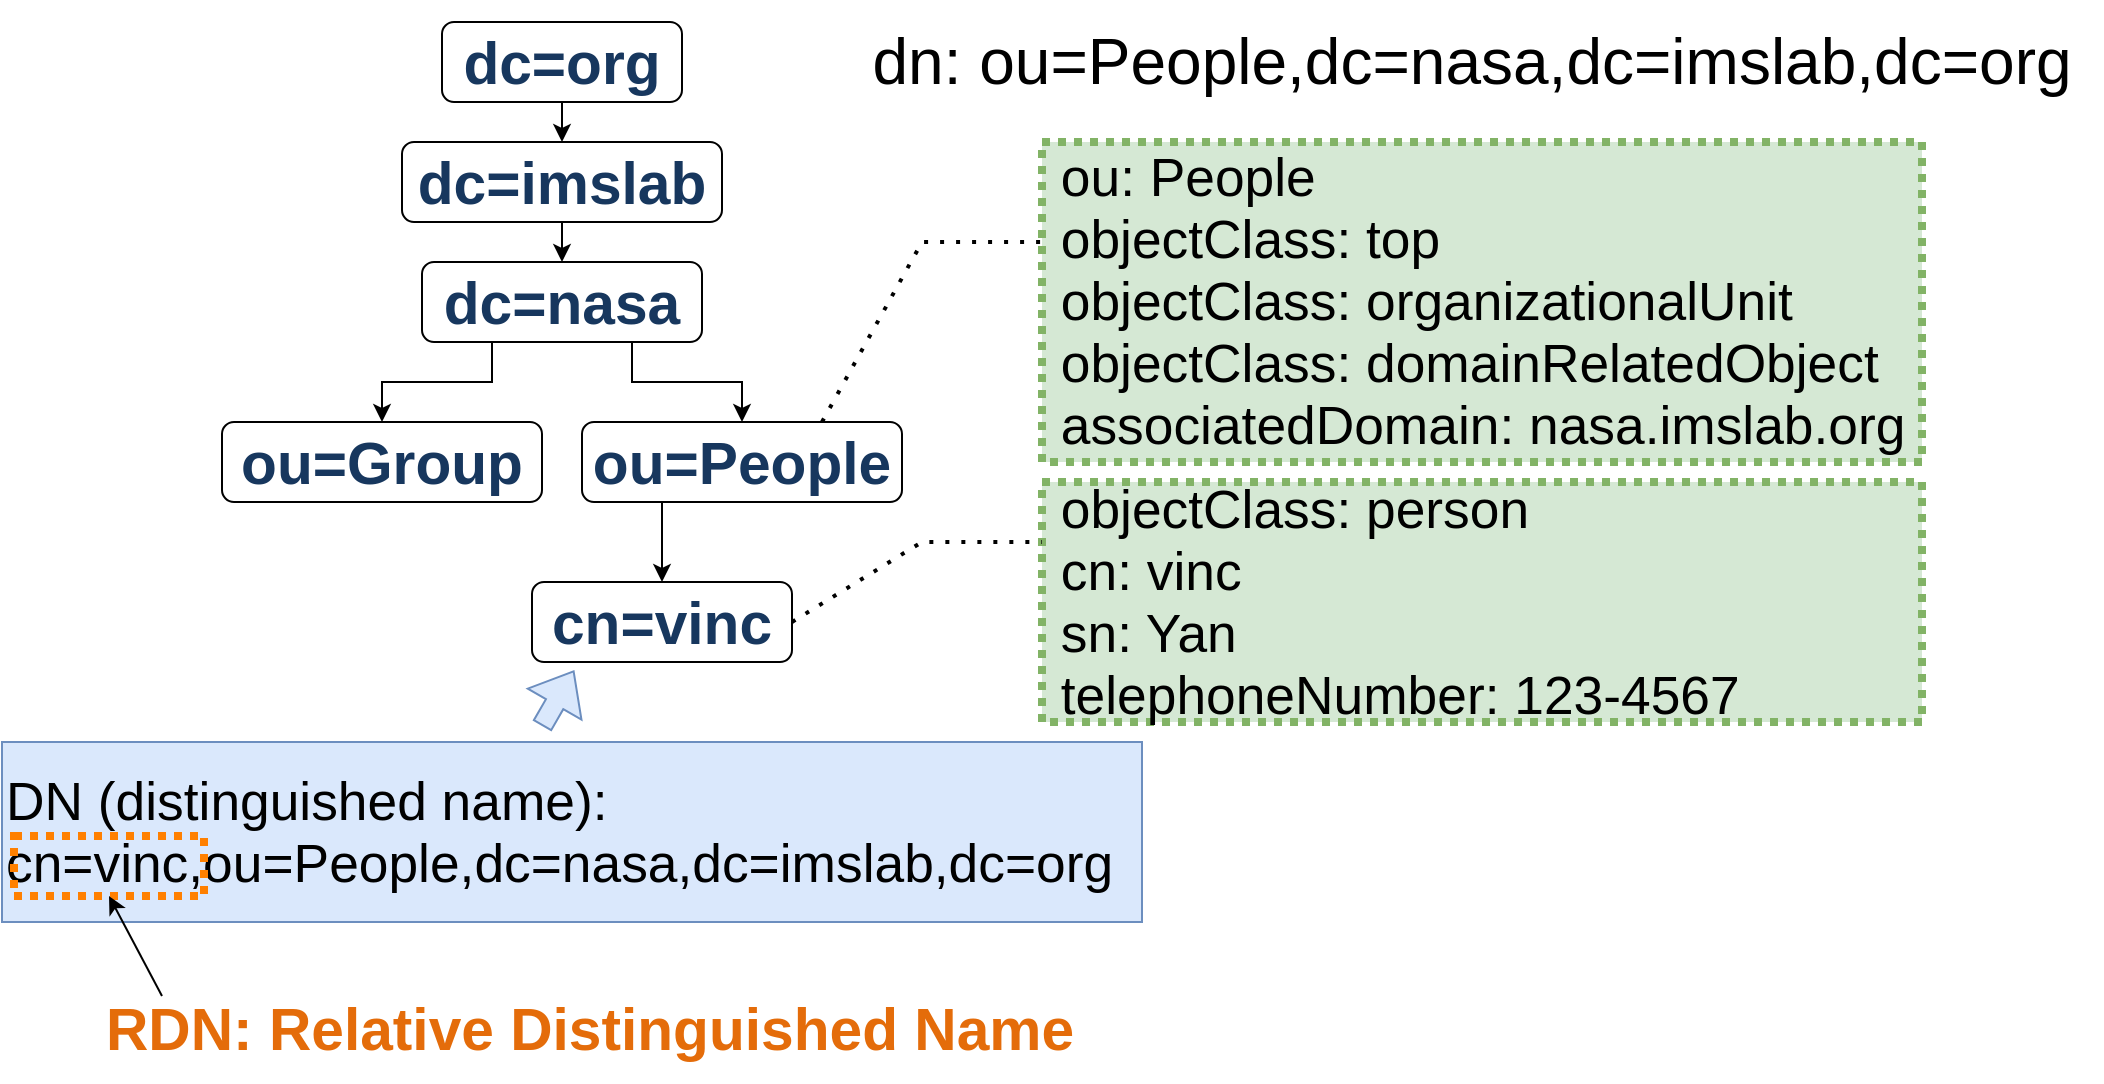 <mxfile version="18.0.3" type="github">
  <diagram id="3WVFSegH6ydpg6aKXp3P" name="Page-1">
    <mxGraphModel dx="1673" dy="821" grid="1" gridSize="10" guides="1" tooltips="1" connect="1" arrows="1" fold="1" page="1" pageScale="1" pageWidth="827" pageHeight="1169" math="0" shadow="0">
      <root>
        <mxCell id="0" />
        <mxCell id="1" parent="0" />
        <mxCell id="ZvNLoXMq3XS8w7rEFli2-1" style="edgeStyle=orthogonalEdgeStyle;rounded=0;orthogonalLoop=1;jettySize=auto;html=1;exitX=0.5;exitY=1;exitDx=0;exitDy=0;entryX=0.5;entryY=0;entryDx=0;entryDy=0;fontSize=29;" parent="1" source="ZvNLoXMq3XS8w7rEFli2-2" target="ZvNLoXMq3XS8w7rEFli2-4" edge="1">
          <mxGeometry relative="1" as="geometry" />
        </mxCell>
        <mxCell id="ZvNLoXMq3XS8w7rEFli2-2" value="&lt;p style=&quot;line-height: normal; margin: 0pt 0in; text-indent: 0in; direction: ltr; unicode-bidi: embed; vertical-align: baseline; word-break: normal;&quot;&gt;&lt;span style=&quot;font-size: 22pt; font-family: Arial; font-variant-numeric: normal; font-variant-east-asian: normal; color: rgb(23, 55, 94); font-weight: bold;&quot;&gt;dc=org&lt;/span&gt;&lt;/p&gt;" style="rounded=1;whiteSpace=wrap;html=1;" parent="1" vertex="1">
          <mxGeometry x="320" y="40" width="120" height="40" as="geometry" />
        </mxCell>
        <mxCell id="ZvNLoXMq3XS8w7rEFli2-3" style="edgeStyle=orthogonalEdgeStyle;rounded=0;orthogonalLoop=1;jettySize=auto;html=1;exitX=0.5;exitY=1;exitDx=0;exitDy=0;entryX=0.5;entryY=0;entryDx=0;entryDy=0;fontSize=29;" parent="1" source="ZvNLoXMq3XS8w7rEFli2-4" target="ZvNLoXMq3XS8w7rEFli2-7" edge="1">
          <mxGeometry relative="1" as="geometry" />
        </mxCell>
        <mxCell id="ZvNLoXMq3XS8w7rEFli2-4" value="&lt;p style=&quot;line-height: normal; margin: 0pt 0in; text-indent: 0in; direction: ltr; unicode-bidi: embed; vertical-align: baseline; word-break: normal;&quot;&gt;&lt;span style=&quot;font-size: 22pt; font-family: Arial; font-variant-numeric: normal; font-variant-east-asian: normal; color: rgb(23, 55, 94); font-weight: bold;&quot;&gt;d&lt;/span&gt;&lt;span style=&quot;font-size: 22pt; font-family: Arial; font-variant-numeric: normal; font-variant-east-asian: normal; color: rgb(23, 55, 94); font-weight: bold; vertical-align: baseline;&quot;&gt;c=imslab&lt;/span&gt;&lt;/p&gt;" style="rounded=1;whiteSpace=wrap;html=1;" parent="1" vertex="1">
          <mxGeometry x="300" y="100" width="160" height="40" as="geometry" />
        </mxCell>
        <mxCell id="ZvNLoXMq3XS8w7rEFli2-5" style="edgeStyle=orthogonalEdgeStyle;rounded=0;orthogonalLoop=1;jettySize=auto;html=1;exitX=0.25;exitY=1;exitDx=0;exitDy=0;entryX=0.5;entryY=0;entryDx=0;entryDy=0;fontSize=29;" parent="1" source="ZvNLoXMq3XS8w7rEFli2-7" target="ZvNLoXMq3XS8w7rEFli2-10" edge="1">
          <mxGeometry relative="1" as="geometry" />
        </mxCell>
        <mxCell id="ZvNLoXMq3XS8w7rEFli2-6" style="edgeStyle=orthogonalEdgeStyle;rounded=0;orthogonalLoop=1;jettySize=auto;html=1;exitX=0.75;exitY=1;exitDx=0;exitDy=0;entryX=0.5;entryY=0;entryDx=0;entryDy=0;fontSize=29;" parent="1" source="ZvNLoXMq3XS8w7rEFli2-7" target="ZvNLoXMq3XS8w7rEFli2-13" edge="1">
          <mxGeometry relative="1" as="geometry" />
        </mxCell>
        <mxCell id="ZvNLoXMq3XS8w7rEFli2-7" value="&lt;p style=&quot;line-height: normal; margin: 0pt 0in; text-indent: 0in; direction: ltr; unicode-bidi: embed; vertical-align: baseline; word-break: normal;&quot;&gt;&lt;span style=&quot;font-size: 22pt; font-family: Arial; font-variant-numeric: normal; font-variant-east-asian: normal; color: rgb(23, 55, 94); font-weight: bold;&quot;&gt;dc=&lt;/span&gt;&lt;span style=&quot;font-size: 22pt; font-family: Arial; font-variant-numeric: normal; font-variant-east-asian: normal; color: rgb(23, 55, 94); font-weight: bold;&quot;&gt;nasa&lt;/span&gt;&lt;/p&gt;" style="rounded=1;whiteSpace=wrap;html=1;" parent="1" vertex="1">
          <mxGeometry x="310" y="160" width="140" height="40" as="geometry" />
        </mxCell>
        <mxCell id="ZvNLoXMq3XS8w7rEFli2-10" value="&lt;p style=&quot;line-height: normal; margin: 0pt 0in; text-indent: 0in; direction: ltr; unicode-bidi: embed; vertical-align: baseline; word-break: normal;&quot;&gt;&lt;span style=&quot;font-size: 22pt; font-family: Arial; font-variant-numeric: normal; font-variant-east-asian: normal; color: rgb(23, 55, 94); font-weight: bold;&quot;&gt;o&lt;/span&gt;&lt;span style=&quot;font-size: 22pt; font-family: Arial; font-variant-numeric: normal; font-variant-east-asian: normal; color: rgb(23, 55, 94); font-weight: bold; vertical-align: baseline;&quot;&gt;u&lt;/span&gt;&lt;span style=&quot;font-size: 22pt; font-family: Arial; font-variant-numeric: normal; font-variant-east-asian: normal; color: rgb(23, 55, 94); font-weight: bold; vertical-align: baseline;&quot;&gt;=&lt;/span&gt;&lt;span style=&quot;font-size: 22pt; font-family: Arial; font-variant-numeric: normal; font-variant-east-asian: normal; color: rgb(23, 55, 94); font-weight: bold;&quot;&gt;Group&lt;/span&gt;&lt;/p&gt;" style="rounded=1;whiteSpace=wrap;html=1;" parent="1" vertex="1">
          <mxGeometry x="210" y="240" width="160" height="40" as="geometry" />
        </mxCell>
        <mxCell id="ZvNLoXMq3XS8w7rEFli2-11" style="edgeStyle=orthogonalEdgeStyle;rounded=0;orthogonalLoop=1;jettySize=auto;html=1;exitX=0.25;exitY=1;exitDx=0;exitDy=0;fontSize=29;" parent="1" source="ZvNLoXMq3XS8w7rEFli2-13" target="ZvNLoXMq3XS8w7rEFli2-17" edge="1">
          <mxGeometry relative="1" as="geometry" />
        </mxCell>
        <mxCell id="ZvNLoXMq3XS8w7rEFli2-13" value="&lt;p style=&quot;line-height: normal; margin: 0pt 0in; text-indent: 0in; direction: ltr; unicode-bidi: embed; vertical-align: baseline; word-break: normal;&quot;&gt;&lt;span style=&quot;font-size: 22pt; font-family: Arial; font-variant-numeric: normal; font-variant-east-asian: normal; color: rgb(23, 55, 94); font-weight: bold;&quot;&gt;o&lt;/span&gt;&lt;span style=&quot;font-size: 22pt; font-family: Arial; font-variant-numeric: normal; font-variant-east-asian: normal; color: rgb(23, 55, 94); font-weight: bold; vertical-align: baseline;&quot;&gt;u&lt;/span&gt;&lt;span style=&quot;font-size: 22pt; font-family: Arial; font-variant-numeric: normal; font-variant-east-asian: normal; color: rgb(23, 55, 94); font-weight: bold; vertical-align: baseline;&quot;&gt;=&lt;/span&gt;&lt;span style=&quot;font-size: 22pt; font-family: Arial; font-variant-numeric: normal; font-variant-east-asian: normal; color: rgb(23, 55, 94); font-weight: bold;&quot;&gt;People&lt;/span&gt;&lt;/p&gt;" style="rounded=1;whiteSpace=wrap;html=1;" parent="1" vertex="1">
          <mxGeometry x="390" y="240" width="160" height="40" as="geometry" />
        </mxCell>
        <mxCell id="ZvNLoXMq3XS8w7rEFli2-17" value="&lt;p style=&quot;line-height: normal; margin: 0pt 0in; text-indent: 0in; direction: ltr; unicode-bidi: embed; vertical-align: baseline; word-break: normal;&quot;&gt;&lt;span style=&quot;font-size: 22pt; font-family: Arial; font-variant-numeric: normal; font-variant-east-asian: normal; color: rgb(23, 55, 94); font-weight: bold;&quot;&gt;cn&lt;/span&gt;&lt;span style=&quot;font-size: 22pt; font-family: Arial; font-variant-numeric: normal; font-variant-east-asian: normal; color: rgb(23, 55, 94); font-weight: bold; vertical-align: baseline;&quot;&gt;=&lt;/span&gt;&lt;span style=&quot;font-size: 22pt; font-family: Arial; font-variant-numeric: normal; font-variant-east-asian: normal; color: rgb(23, 55, 94); font-weight: bold; vertical-align: baseline;&quot;&gt;vinc&lt;/span&gt;&lt;/p&gt;" style="rounded=1;whiteSpace=wrap;html=1;" parent="1" vertex="1">
          <mxGeometry x="365" y="320" width="130" height="40" as="geometry" />
        </mxCell>
        <mxCell id="ZvNLoXMq3XS8w7rEFli2-23" value="&lt;p style=&quot;line-height: normal; margin: 0pt 0in; text-indent: 0in; direction: ltr; unicode-bidi: embed; vertical-align: baseline; word-break: normal;&quot;&gt;&lt;span style=&quot;font-size: 20pt; font-family: Arial; font-variant-numeric: normal; font-variant-east-asian: normal;&quot;&gt;DN&lt;/span&gt;&lt;span style=&quot;font-size: 20pt; font-family: Arial; font-variant-numeric: normal; font-variant-east-asian: normal;&quot;&gt; &lt;/span&gt;&lt;span style=&quot;font-size: 20pt; font-family: Arial; font-variant-numeric: normal; font-variant-east-asian: normal;&quot;&gt;(distinguished name):&lt;/span&gt;&lt;/p&gt;&lt;p style=&quot;line-height: normal; margin: 0pt 0in; text-indent: 0in; direction: ltr; unicode-bidi: embed; vertical-align: baseline; word-break: normal;&quot;&gt;&lt;span style=&quot;font-size: 20pt; font-family: Arial; font-variant-numeric: normal; font-variant-east-asian: normal;&quot;&gt;&lt;/span&gt;&lt;/p&gt;&lt;p style=&quot;line-height: normal; margin: 0pt 0in; text-indent: 0in; direction: ltr; unicode-bidi: embed; vertical-align: baseline; word-break: normal;&quot;&gt;&lt;span style=&quot;font-size: 20pt; font-family: Arial; font-variant-numeric: normal; font-variant-east-asian: normal; vertical-align: baseline;&quot;&gt;cn&lt;/span&gt;&lt;span style=&quot;font-size: 20pt; font-family: Arial; font-variant-numeric: normal; font-variant-east-asian: normal; vertical-align: baseline;&quot;&gt;=&lt;/span&gt;&lt;span style=&quot;font-size: 20pt; font-family: Arial; font-variant-numeric: normal; font-variant-east-asian: normal;&quot;&gt;vinc&lt;/span&gt;&lt;span style=&quot;font-size: 20pt; font-family: Arial; font-variant-numeric: normal; font-variant-east-asian: normal; vertical-align: baseline;&quot;&gt;,ou&lt;/span&gt;&lt;span style=&quot;font-size: 20pt; font-family: Arial; font-variant-numeric: normal; font-variant-east-asian: normal; vertical-align: baseline;&quot;&gt;=&lt;/span&gt;&lt;span style=&quot;font-size: 20pt; font-family: Arial; font-variant-numeric: normal; font-variant-east-asian: normal;&quot;&gt;P&lt;/span&gt;&lt;span style=&quot;font-size: 20pt; font-family: Arial; font-variant-numeric: normal; font-variant-east-asian: normal; vertical-align: baseline;&quot;&gt;eople,dc&lt;/span&gt;&lt;span style=&quot;font-size: 20pt; font-family: Arial; font-variant-numeric: normal; font-variant-east-asian: normal; vertical-align: baseline;&quot;&gt;=&lt;/span&gt;&lt;span style=&quot;font-size: 20pt; font-family: Arial; font-variant-numeric: normal; font-variant-east-asian: normal; vertical-align: baseline;&quot;&gt;nasa&lt;/span&gt;&lt;span style=&quot;font-size: 20pt; font-family: Arial; font-variant-numeric: normal; font-variant-east-asian: normal;&quot;&gt;,dc&lt;/span&gt;&lt;span style=&quot;font-size: 20pt; font-family: Arial; font-variant-numeric: normal; font-variant-east-asian: normal;&quot;&gt;=imslab&lt;/span&gt;&lt;span style=&quot;font-size: 20pt; font-family: Arial; font-variant-numeric: normal; font-variant-east-asian: normal;&quot;&gt;,dc&lt;/span&gt;&lt;span style=&quot;font-size: 20pt; font-family: Arial; font-variant-numeric: normal; font-variant-east-asian: normal;&quot;&gt;=org&lt;/span&gt;&lt;/p&gt;" style="rounded=0;whiteSpace=wrap;html=1;align=left;fillColor=#dae8fc;strokeColor=#6c8ebf;" parent="1" vertex="1">
          <mxGeometry x="100" y="400" width="570" height="90" as="geometry" />
        </mxCell>
        <mxCell id="ZvNLoXMq3XS8w7rEFli2-24" value="" style="shape=flexArrow;endArrow=classic;html=1;rounded=0;entryX=0.162;entryY=1.055;entryDx=0;entryDy=0;entryPerimeter=0;fillColor=#dae8fc;strokeColor=#6c8ebf;" parent="1" edge="1">
          <mxGeometry width="50" height="50" relative="1" as="geometry">
            <mxPoint x="370" y="392" as="sourcePoint" />
            <mxPoint x="386.06" y="364.2" as="targetPoint" />
          </mxGeometry>
        </mxCell>
        <mxCell id="ZvNLoXMq3XS8w7rEFli2-26" value="" style="rounded=0;whiteSpace=wrap;html=1;dashed=1;strokeColor=#FF8000;fillColor=none;strokeWidth=4;dashPattern=1 1;" parent="1" vertex="1">
          <mxGeometry x="106" y="447" width="95" height="30" as="geometry" />
        </mxCell>
        <mxCell id="ZvNLoXMq3XS8w7rEFli2-27" value="&lt;p style=&quot;language:zh-TW;line-height:normal;margin-top:0pt;margin-bottom:0pt;&#xa;margin-right:0in;text-align:left;direction:ltr;unicode-bidi:embed&quot;&gt;&lt;span style=&quot;font-size:22.0pt;font-family:Arial;mso-ascii-font-family:Arial;&#xa;mso-fareast-font-family:Arial;mso-bidi-font-family:Arial;mso-ascii-theme-font:&#xa;major-latin;font-variant:normal;color:#E46C0A;mso-color-index:9;text-transform:&#xa;none;language:en-US;font-weight:bold;font-style:normal;mso-style-textfill-type:&#xa;solid;mso-style-textfill-fill-themecolor:accent6;mso-style-textfill-fill-color:&#xa;#E46C0A;mso-style-textfill-fill-alpha:100.0%;mso-style-textfill-fill-colortransforms:&#xa;lumm=75000&quot;&gt;RDN: Relative Distinguished Name&lt;/span&gt;&lt;/p&gt;" style="text;whiteSpace=wrap;html=1;" parent="1" vertex="1">
          <mxGeometry x="150" y="520" width="510" height="50" as="geometry" />
        </mxCell>
        <mxCell id="ZvNLoXMq3XS8w7rEFli2-28" value="" style="endArrow=classic;html=1;rounded=0;entryX=0.5;entryY=1;entryDx=0;entryDy=0;" parent="1" target="ZvNLoXMq3XS8w7rEFli2-26" edge="1">
          <mxGeometry width="50" height="50" relative="1" as="geometry">
            <mxPoint x="180" y="527" as="sourcePoint" />
            <mxPoint x="230" y="477" as="targetPoint" />
          </mxGeometry>
        </mxCell>
        <mxCell id="ZvNLoXMq3XS8w7rEFli2-32" value="&lt;p&gt;&lt;span style=&quot;font-size: 24pt; font-family: Arial; font-variant-numeric: normal; font-variant-east-asian: normal;&quot;&gt;dn&lt;/span&gt;&lt;span style=&quot;font-size: 24pt; font-family: Arial; font-variant-numeric: normal; font-variant-east-asian: normal;&quot;&gt;: &lt;/span&gt;&lt;span style=&quot;font-size: 24pt; font-family: Arial; font-variant-numeric: normal; font-variant-east-asian: normal;&quot;&gt;ou&lt;/span&gt;&lt;span style=&quot;font-size: 24pt; font-family: Arial; font-variant-numeric: normal; font-variant-east-asian: normal;&quot;&gt;=&lt;/span&gt;&lt;span style=&quot;font-size: 24pt; font-family: Arial; font-variant-numeric: normal; font-variant-east-asian: normal;&quot;&gt;People,dc&lt;/span&gt;&lt;span style=&quot;font-size: 24pt; font-family: Arial; font-variant-numeric: normal; font-variant-east-asian: normal;&quot;&gt;=nasa&lt;/span&gt;&lt;span style=&quot;font-size: 24pt; font-family: Arial; font-variant-numeric: normal; font-variant-east-asian: normal;&quot;&gt;,dc&lt;/span&gt;&lt;span style=&quot;font-size: 24pt; font-family: Arial; font-variant-numeric: normal; font-variant-east-asian: normal;&quot;&gt;=imslab&lt;/span&gt;&lt;span style=&quot;font-size: 24pt; font-family: Arial; font-variant-numeric: normal; font-variant-east-asian: normal;&quot;&gt;,dc&lt;/span&gt;&lt;span style=&quot;font-size: 24pt; font-family: Arial; font-variant-numeric: normal; font-variant-east-asian: normal;&quot;&gt;=org&lt;/span&gt;&lt;/p&gt;" style="text;html=1;strokeColor=none;fillColor=none;align=center;verticalAlign=middle;whiteSpace=wrap;rounded=0;dashed=1;dashPattern=1 1;" parent="1" vertex="1">
          <mxGeometry x="520" y="45" width="630" height="30" as="geometry" />
        </mxCell>
        <mxCell id="ZvNLoXMq3XS8w7rEFli2-33" value="&lt;p style=&quot;line-height: normal; margin-top: 0pt; margin-bottom: 0pt; margin-right: 0in; direction: ltr; unicode-bidi: embed;&quot;&gt;&lt;span style=&quot;font-size: 20pt; font-family: Arial; font-variant-numeric: normal; font-variant-east-asian: normal;&quot;&gt;&amp;nbsp;ou&lt;/span&gt;&lt;span style=&quot;font-size: 20pt; font-family: Arial; font-variant-numeric: normal; font-variant-east-asian: normal;&quot;&gt;: People&lt;/span&gt;&lt;/p&gt;&lt;p style=&quot;line-height: normal; margin-top: 0pt; margin-bottom: 0pt; margin-right: 0in; direction: ltr; unicode-bidi: embed;&quot;&gt;&lt;span style=&quot;font-size: 20pt; font-family: Arial; font-variant-numeric: normal; font-variant-east-asian: normal;&quot;&gt;&lt;/span&gt;&lt;/p&gt;&lt;p style=&quot;line-height: normal; margin-top: 0pt; margin-bottom: 0pt; margin-right: 0in; direction: ltr; unicode-bidi: embed;&quot;&gt;&lt;span style=&quot;font-size: 20pt; font-family: Arial; font-variant-numeric: normal; font-variant-east-asian: normal;&quot;&gt;&amp;nbsp;objectClass&lt;/span&gt;&lt;span style=&quot;font-size: 20pt; font-family: Arial; font-variant-numeric: normal; font-variant-east-asian: normal;&quot;&gt;: top&lt;/span&gt;&lt;/p&gt;&lt;p style=&quot;line-height: normal; margin-top: 0pt; margin-bottom: 0pt; margin-right: 0in; direction: ltr; unicode-bidi: embed;&quot;&gt;&lt;span style=&quot;font-size: 20pt; font-family: Arial; font-variant-numeric: normal; font-variant-east-asian: normal;&quot;&gt;&lt;/span&gt;&lt;/p&gt;&lt;p style=&quot;line-height: normal; margin-top: 0pt; margin-bottom: 0pt; margin-right: 0in; direction: ltr; unicode-bidi: embed;&quot;&gt;&lt;span style=&quot;font-size: 20pt; font-family: Arial; font-variant-numeric: normal; font-variant-east-asian: normal;&quot;&gt;&amp;nbsp;objectClass&lt;/span&gt;&lt;span style=&quot;font-size: 20pt; font-family: Arial; font-variant-numeric: normal; font-variant-east-asian: normal;&quot;&gt;: &lt;/span&gt;&lt;span style=&quot;font-size: 20pt; font-family: Arial; font-variant-numeric: normal; font-variant-east-asian: normal;&quot;&gt;organizationalUnit&lt;/span&gt;&lt;/p&gt;&lt;p style=&quot;line-height: normal; margin-top: 0pt; margin-bottom: 0pt; margin-right: 0in; direction: ltr; unicode-bidi: embed;&quot;&gt;&lt;span style=&quot;font-size: 20pt; font-family: Arial; font-variant-numeric: normal; font-variant-east-asian: normal;&quot;&gt;&lt;/span&gt;&lt;/p&gt;&lt;p style=&quot;line-height: normal; margin-top: 0pt; margin-bottom: 0pt; margin-right: 0in; direction: ltr; unicode-bidi: embed;&quot;&gt;&lt;span style=&quot;font-size: 20pt; font-family: Arial; font-variant-numeric: normal; font-variant-east-asian: normal;&quot;&gt;&amp;nbsp;objectClass&lt;/span&gt;&lt;span style=&quot;font-size: 20pt; font-family: Arial; font-variant-numeric: normal; font-variant-east-asian: normal;&quot;&gt;: &lt;/span&gt;&lt;span style=&quot;font-size: 20pt; font-family: Arial; font-variant-numeric: normal; font-variant-east-asian: normal;&quot;&gt;domainRelatedObject&lt;/span&gt;&lt;/p&gt;&lt;p style=&quot;line-height: normal; margin-top: 0pt; margin-bottom: 0pt; margin-right: 0in; direction: ltr; unicode-bidi: embed;&quot;&gt;&lt;span style=&quot;font-size: 20pt; font-family: Arial; font-variant-numeric: normal; font-variant-east-asian: normal;&quot;&gt;&lt;/span&gt;&lt;/p&gt;&lt;p style=&quot;line-height: normal; margin-top: 0pt; margin-bottom: 0pt; margin-right: 0in; direction: ltr; unicode-bidi: embed;&quot;&gt;&lt;span style=&quot;font-size: 20pt; font-family: Arial; font-variant-numeric: normal; font-variant-east-asian: normal;&quot;&gt;&amp;nbsp;associatedDomain&lt;/span&gt;&lt;span style=&quot;font-size: 20pt; font-family: Arial; font-variant-numeric: normal; font-variant-east-asian: normal;&quot;&gt;: nasa.imslab.org&amp;nbsp;&lt;/span&gt;&lt;/p&gt;" style="rounded=0;whiteSpace=wrap;html=1;dashed=1;strokeColor=#82b366;fillColor=#d5e8d4;strokeWidth=4;dashPattern=1 1;align=left;" parent="1" vertex="1">
          <mxGeometry x="620" y="100" width="440" height="160" as="geometry" />
        </mxCell>
        <mxCell id="ZvNLoXMq3XS8w7rEFli2-36" value="" style="endArrow=none;dashed=1;html=1;dashPattern=1 3;strokeWidth=2;rounded=0;fontFamily=Helvetica;fontSize=25;exitX=0.75;exitY=0;exitDx=0;exitDy=0;" parent="1" source="ZvNLoXMq3XS8w7rEFli2-13" edge="1">
          <mxGeometry width="50" height="50" relative="1" as="geometry">
            <mxPoint x="570" y="200" as="sourcePoint" />
            <mxPoint x="620" y="150" as="targetPoint" />
            <Array as="points">
              <mxPoint x="560" y="150" />
            </Array>
          </mxGeometry>
        </mxCell>
        <mxCell id="ZvNLoXMq3XS8w7rEFli2-37" value="&lt;p style=&quot;line-height: normal; margin-top: 0pt; margin-bottom: 0pt; margin-right: 0in; direction: ltr; unicode-bidi: embed;&quot;&gt;&lt;span style=&quot;font-size: 20pt; font-family: Arial; font-variant-numeric: normal; font-variant-east-asian: normal;&quot;&gt;&amp;nbsp;&lt;/span&gt;&lt;span style=&quot;background-color: initial; font-size: 20pt; font-family: Arial; font-variant-numeric: normal; font-variant-east-asian: normal;&quot;&gt;objectClass&lt;/span&gt;&lt;span style=&quot;background-color: initial; font-size: 20pt; font-family: Arial; font-variant-numeric: normal; font-variant-east-asian: normal;&quot;&gt;: person&lt;/span&gt;&lt;/p&gt;&lt;p style=&quot;line-height: normal; margin-top: 0pt; margin-bottom: 0pt; margin-right: 0in; direction: ltr; unicode-bidi: embed;&quot;&gt;&lt;span style=&quot;font-size: 20pt; font-family: Arial; font-variant-numeric: normal; font-variant-east-asian: normal;&quot;&gt;&lt;/span&gt;&lt;/p&gt;&lt;p style=&quot;line-height: normal; margin-top: 0pt; margin-bottom: 0pt; margin-right: 0in; direction: ltr; unicode-bidi: embed;&quot;&gt;&lt;span style=&quot;font-size: 20pt; font-family: Arial; font-variant-numeric: normal; font-variant-east-asian: normal;&quot;&gt;&amp;nbsp;&lt;/span&gt;&lt;span style=&quot;background-color: initial; font-size: 20pt; font-family: Arial; font-variant-numeric: normal; font-variant-east-asian: normal;&quot;&gt;cn&lt;/span&gt;&lt;span style=&quot;background-color: initial; font-size: 20pt; font-family: Arial; font-variant-numeric: normal; font-variant-east-asian: normal;&quot;&gt;: &lt;/span&gt;&lt;span style=&quot;background-color: initial; font-size: 20pt; font-family: Arial; font-variant-numeric: normal; font-variant-east-asian: normal;&quot;&gt;vinc&lt;/span&gt;&lt;/p&gt;&lt;p style=&quot;line-height: normal; margin-top: 0pt; margin-bottom: 0pt; margin-right: 0in; direction: ltr; unicode-bidi: embed;&quot;&gt;&lt;span style=&quot;font-size: 20pt; font-family: Arial; font-variant-numeric: normal; font-variant-east-asian: normal;&quot;&gt;&lt;/span&gt;&lt;/p&gt;&lt;p style=&quot;line-height: normal; margin-top: 0pt; margin-bottom: 0pt; margin-right: 0in; direction: ltr; unicode-bidi: embed;&quot;&gt;&lt;span style=&quot;font-size: 20pt; font-family: Arial; font-variant-numeric: normal; font-variant-east-asian: normal;&quot;&gt;&amp;nbsp;&lt;/span&gt;&lt;span style=&quot;background-color: initial; font-size: 20pt; font-family: Arial; font-variant-numeric: normal; font-variant-east-asian: normal;&quot;&gt;sn&lt;/span&gt;&lt;span style=&quot;background-color: initial; font-size: 20pt; font-family: Arial; font-variant-numeric: normal; font-variant-east-asian: normal;&quot;&gt;: &lt;/span&gt;&lt;span style=&quot;background-color: initial; font-size: 20pt; font-family: Arial; font-variant-numeric: normal; font-variant-east-asian: normal;&quot;&gt;Yan&lt;/span&gt;&lt;/p&gt;&lt;p style=&quot;line-height: normal; margin-top: 0pt; margin-bottom: 0pt; margin-right: 0in; direction: ltr; unicode-bidi: embed;&quot;&gt;&lt;span style=&quot;font-size: 20pt; font-family: Arial; font-variant-numeric: normal; font-variant-east-asian: normal;&quot;&gt;&lt;/span&gt;&lt;/p&gt;&lt;p style=&quot;line-height: normal; margin-top: 0pt; margin-bottom: 0pt; margin-right: 0in; direction: ltr; unicode-bidi: embed;&quot;&gt;&lt;span style=&quot;font-size: 20pt; font-family: Arial; font-variant-numeric: normal; font-variant-east-asian: normal;&quot;&gt;&amp;nbsp;&lt;/span&gt;&lt;span style=&quot;background-color: initial; font-size: 20pt; font-family: Arial; font-variant-numeric: normal; font-variant-east-asian: normal;&quot;&gt;telephoneNumber&lt;/span&gt;&lt;span style=&quot;background-color: initial; font-size: 20pt; font-family: Arial; font-variant-numeric: normal; font-variant-east-asian: normal;&quot;&gt;: 123-4567&lt;br&gt;&lt;/span&gt;&lt;/p&gt;" style="rounded=0;whiteSpace=wrap;html=1;dashed=1;strokeColor=#82b366;fillColor=#d5e8d4;strokeWidth=4;dashPattern=1 1;align=left;" parent="1" vertex="1">
          <mxGeometry x="620" y="270" width="440" height="120" as="geometry" />
        </mxCell>
        <mxCell id="ZvNLoXMq3XS8w7rEFli2-38" value="" style="endArrow=none;dashed=1;html=1;dashPattern=1 3;strokeWidth=2;rounded=0;fontFamily=Helvetica;fontSize=25;exitX=1;exitY=0.5;exitDx=0;exitDy=0;entryX=0;entryY=0.25;entryDx=0;entryDy=0;" parent="1" source="ZvNLoXMq3XS8w7rEFli2-17" target="ZvNLoXMq3XS8w7rEFli2-37" edge="1">
          <mxGeometry width="50" height="50" relative="1" as="geometry">
            <mxPoint x="520" y="350" as="sourcePoint" />
            <mxPoint x="570" y="300" as="targetPoint" />
            <Array as="points">
              <mxPoint x="560" y="300" />
            </Array>
          </mxGeometry>
        </mxCell>
      </root>
    </mxGraphModel>
  </diagram>
</mxfile>
